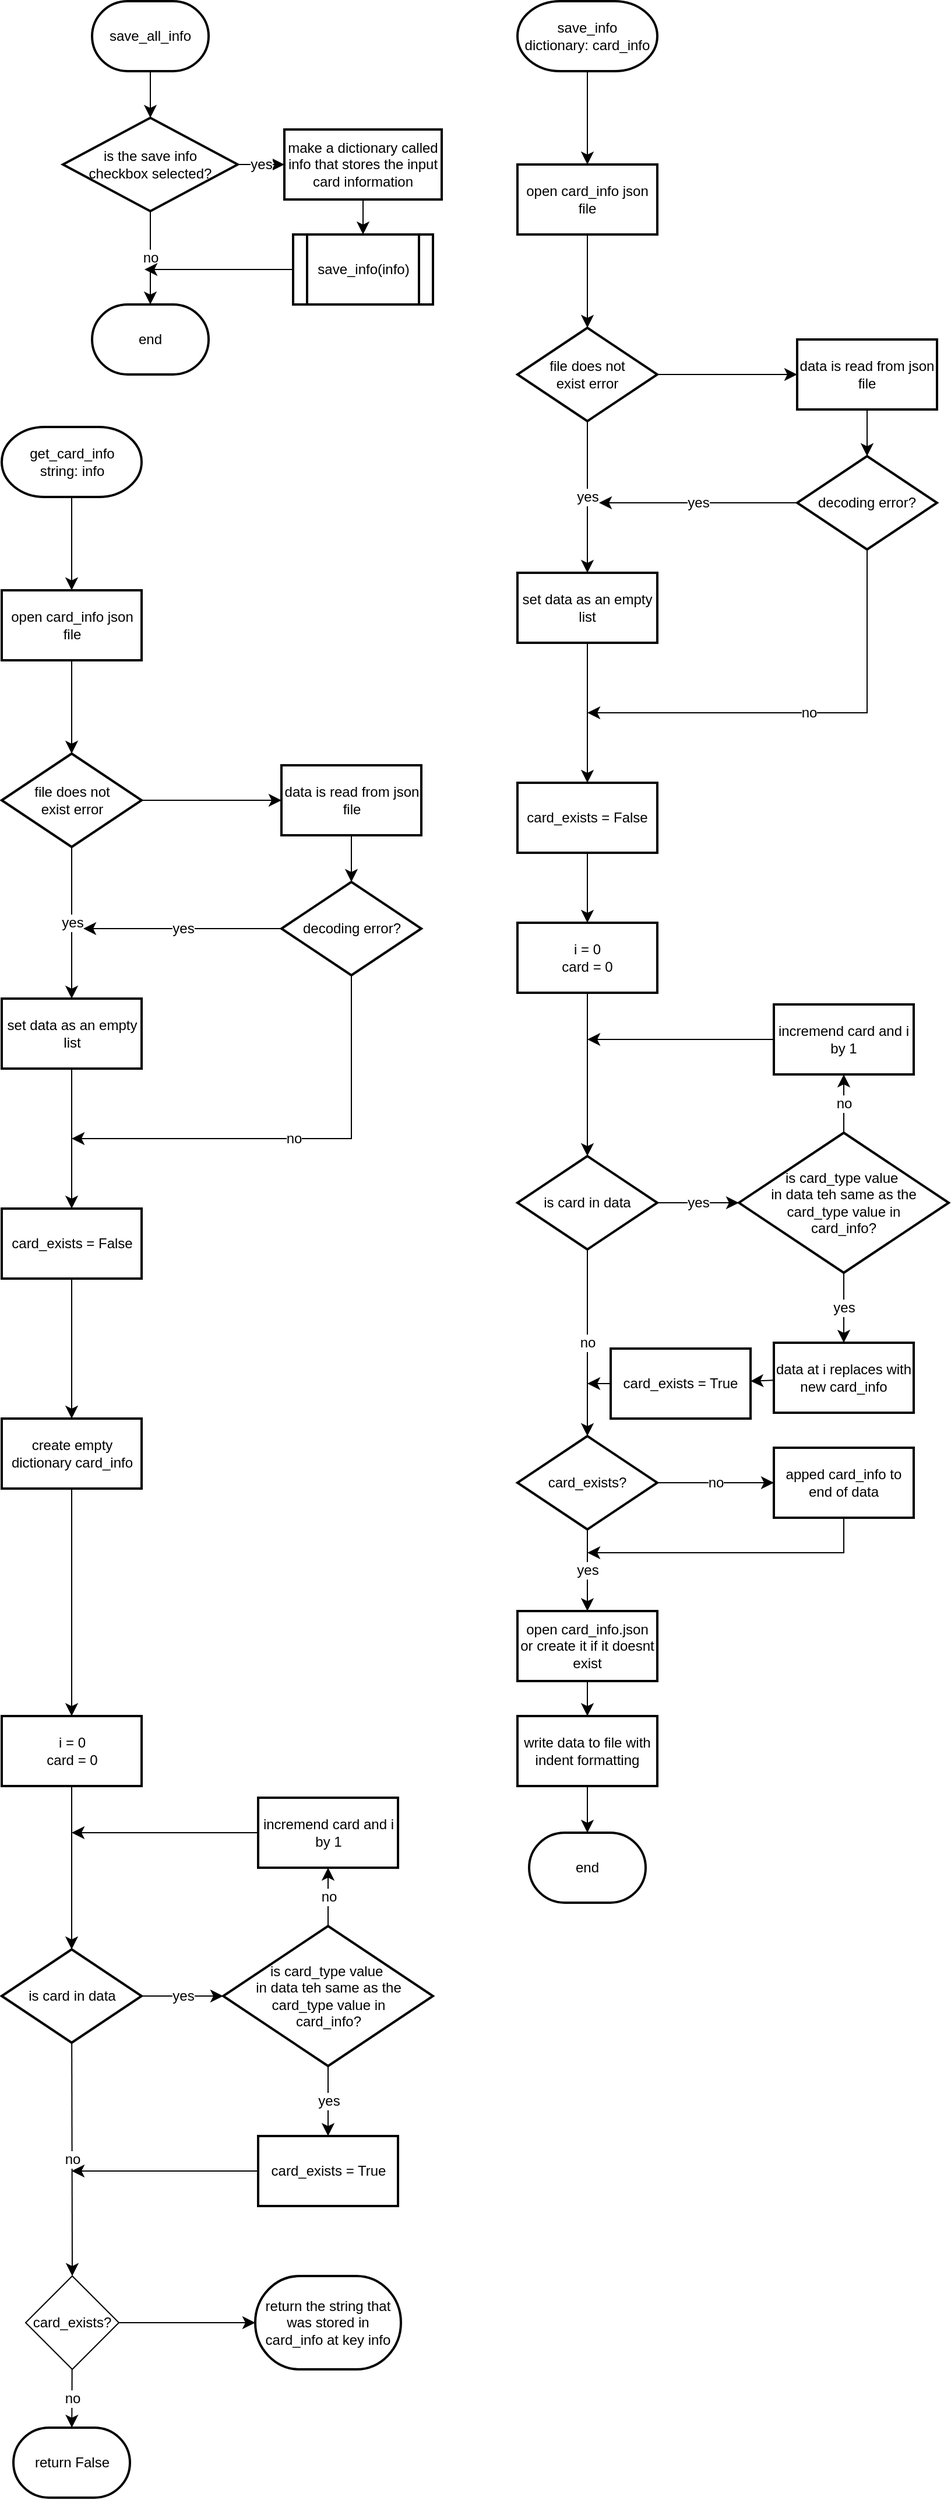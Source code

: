 <mxfile version="24.7.4">
  <diagram id="C5RBs43oDa-KdzZeNtuy" name="Page-1">
    <mxGraphModel dx="495" dy="597" grid="1" gridSize="10" guides="1" tooltips="1" connect="1" arrows="1" fold="1" page="1" pageScale="1" pageWidth="827" pageHeight="1169" math="0" shadow="0">
      <root>
        <mxCell id="WIyWlLk6GJQsqaUBKTNV-0" />
        <mxCell id="WIyWlLk6GJQsqaUBKTNV-1" parent="WIyWlLk6GJQsqaUBKTNV-0" />
        <mxCell id="7br7j0c2H_9cOm_8u2QU-13" value="" style="edgeStyle=none;curved=1;rounded=0;orthogonalLoop=1;jettySize=auto;html=1;fontSize=12;startSize=8;endSize=8;" edge="1" parent="WIyWlLk6GJQsqaUBKTNV-1" source="7br7j0c2H_9cOm_8u2QU-3" target="7br7j0c2H_9cOm_8u2QU-12">
          <mxGeometry relative="1" as="geometry" />
        </mxCell>
        <mxCell id="7br7j0c2H_9cOm_8u2QU-3" value="save_all_info" style="strokeWidth=2;html=1;shape=mxgraph.flowchart.terminator;whiteSpace=wrap;" vertex="1" parent="WIyWlLk6GJQsqaUBKTNV-1">
          <mxGeometry x="85" y="10" width="100" height="60" as="geometry" />
        </mxCell>
        <mxCell id="7br7j0c2H_9cOm_8u2QU-4" value="end" style="strokeWidth=2;html=1;shape=mxgraph.flowchart.terminator;whiteSpace=wrap;" vertex="1" parent="WIyWlLk6GJQsqaUBKTNV-1">
          <mxGeometry x="85" y="270" width="100" height="60" as="geometry" />
        </mxCell>
        <mxCell id="7br7j0c2H_9cOm_8u2QU-16" value="&lt;div&gt;no&lt;/div&gt;" style="edgeStyle=none;curved=1;rounded=0;orthogonalLoop=1;jettySize=auto;html=1;fontSize=12;startSize=8;endSize=8;" edge="1" parent="WIyWlLk6GJQsqaUBKTNV-1" source="7br7j0c2H_9cOm_8u2QU-12" target="7br7j0c2H_9cOm_8u2QU-4">
          <mxGeometry relative="1" as="geometry" />
        </mxCell>
        <mxCell id="7br7j0c2H_9cOm_8u2QU-18" value="yes" style="edgeStyle=none;curved=1;rounded=0;orthogonalLoop=1;jettySize=auto;html=1;fontSize=12;startSize=8;endSize=8;" edge="1" parent="WIyWlLk6GJQsqaUBKTNV-1" source="7br7j0c2H_9cOm_8u2QU-12" target="7br7j0c2H_9cOm_8u2QU-17">
          <mxGeometry relative="1" as="geometry" />
        </mxCell>
        <mxCell id="7br7j0c2H_9cOm_8u2QU-12" value="&lt;div&gt;is the save info&lt;/div&gt;&lt;div&gt;checkbox selected?&lt;/div&gt;" style="rhombus;whiteSpace=wrap;html=1;strokeWidth=2;" vertex="1" parent="WIyWlLk6GJQsqaUBKTNV-1">
          <mxGeometry x="60" y="110" width="150" height="80" as="geometry" />
        </mxCell>
        <mxCell id="7br7j0c2H_9cOm_8u2QU-20" value="" style="edgeStyle=none;curved=1;rounded=0;orthogonalLoop=1;jettySize=auto;html=1;fontSize=12;startSize=8;endSize=8;" edge="1" parent="WIyWlLk6GJQsqaUBKTNV-1" source="7br7j0c2H_9cOm_8u2QU-17" target="7br7j0c2H_9cOm_8u2QU-19">
          <mxGeometry relative="1" as="geometry" />
        </mxCell>
        <mxCell id="7br7j0c2H_9cOm_8u2QU-17" value="&lt;div&gt;make a dictionary called info that stores the input card information&lt;br&gt;&lt;/div&gt;" style="whiteSpace=wrap;html=1;strokeWidth=2;" vertex="1" parent="WIyWlLk6GJQsqaUBKTNV-1">
          <mxGeometry x="250" y="120" width="135" height="60" as="geometry" />
        </mxCell>
        <mxCell id="7br7j0c2H_9cOm_8u2QU-21" style="edgeStyle=none;curved=1;rounded=0;orthogonalLoop=1;jettySize=auto;html=1;fontSize=12;startSize=8;endSize=8;" edge="1" parent="WIyWlLk6GJQsqaUBKTNV-1" source="7br7j0c2H_9cOm_8u2QU-19">
          <mxGeometry relative="1" as="geometry">
            <mxPoint x="130" y="240" as="targetPoint" />
          </mxGeometry>
        </mxCell>
        <mxCell id="7br7j0c2H_9cOm_8u2QU-19" value="save_info(info)" style="shape=process;whiteSpace=wrap;html=1;backgroundOutline=1;strokeWidth=2;" vertex="1" parent="WIyWlLk6GJQsqaUBKTNV-1">
          <mxGeometry x="257.5" y="210" width="120" height="60" as="geometry" />
        </mxCell>
        <mxCell id="7br7j0c2H_9cOm_8u2QU-24" value="" style="edgeStyle=none;curved=1;rounded=0;orthogonalLoop=1;jettySize=auto;html=1;fontSize=12;startSize=8;endSize=8;" edge="1" parent="WIyWlLk6GJQsqaUBKTNV-1" source="7br7j0c2H_9cOm_8u2QU-22" target="7br7j0c2H_9cOm_8u2QU-23">
          <mxGeometry relative="1" as="geometry" />
        </mxCell>
        <mxCell id="7br7j0c2H_9cOm_8u2QU-22" value="&lt;div&gt;save_info&lt;/div&gt;&lt;div&gt;dictionary: card_info&lt;br&gt;&lt;/div&gt;" style="strokeWidth=2;html=1;shape=mxgraph.flowchart.terminator;whiteSpace=wrap;" vertex="1" parent="WIyWlLk6GJQsqaUBKTNV-1">
          <mxGeometry x="450" y="10" width="120" height="60" as="geometry" />
        </mxCell>
        <mxCell id="7br7j0c2H_9cOm_8u2QU-26" value="" style="edgeStyle=none;curved=1;rounded=0;orthogonalLoop=1;jettySize=auto;html=1;fontSize=12;startSize=8;endSize=8;" edge="1" parent="WIyWlLk6GJQsqaUBKTNV-1" source="7br7j0c2H_9cOm_8u2QU-23" target="7br7j0c2H_9cOm_8u2QU-25">
          <mxGeometry relative="1" as="geometry" />
        </mxCell>
        <mxCell id="7br7j0c2H_9cOm_8u2QU-23" value="open card_info json file" style="whiteSpace=wrap;html=1;strokeWidth=2;" vertex="1" parent="WIyWlLk6GJQsqaUBKTNV-1">
          <mxGeometry x="450" y="150" width="120" height="60" as="geometry" />
        </mxCell>
        <mxCell id="7br7j0c2H_9cOm_8u2QU-28" value="yes" style="edgeStyle=none;curved=1;rounded=0;orthogonalLoop=1;jettySize=auto;html=1;fontSize=12;startSize=8;endSize=8;" edge="1" parent="WIyWlLk6GJQsqaUBKTNV-1" source="7br7j0c2H_9cOm_8u2QU-25" target="7br7j0c2H_9cOm_8u2QU-27">
          <mxGeometry relative="1" as="geometry" />
        </mxCell>
        <mxCell id="7br7j0c2H_9cOm_8u2QU-30" value="" style="edgeStyle=none;curved=1;rounded=0;orthogonalLoop=1;jettySize=auto;html=1;fontSize=12;startSize=8;endSize=8;" edge="1" parent="WIyWlLk6GJQsqaUBKTNV-1" source="7br7j0c2H_9cOm_8u2QU-25" target="7br7j0c2H_9cOm_8u2QU-29">
          <mxGeometry relative="1" as="geometry" />
        </mxCell>
        <mxCell id="7br7j0c2H_9cOm_8u2QU-25" value="&lt;div&gt;file does not&lt;/div&gt;&lt;div&gt;exist error&lt;/div&gt;" style="rhombus;whiteSpace=wrap;html=1;strokeWidth=2;" vertex="1" parent="WIyWlLk6GJQsqaUBKTNV-1">
          <mxGeometry x="450" y="290" width="120" height="80" as="geometry" />
        </mxCell>
        <mxCell id="7br7j0c2H_9cOm_8u2QU-35" value="" style="edgeStyle=none;curved=1;rounded=0;orthogonalLoop=1;jettySize=auto;html=1;fontSize=12;startSize=8;endSize=8;" edge="1" parent="WIyWlLk6GJQsqaUBKTNV-1" source="7br7j0c2H_9cOm_8u2QU-27" target="7br7j0c2H_9cOm_8u2QU-34">
          <mxGeometry relative="1" as="geometry" />
        </mxCell>
        <mxCell id="7br7j0c2H_9cOm_8u2QU-27" value="set data as an empty list" style="whiteSpace=wrap;html=1;strokeWidth=2;" vertex="1" parent="WIyWlLk6GJQsqaUBKTNV-1">
          <mxGeometry x="450" y="500" width="120" height="60" as="geometry" />
        </mxCell>
        <mxCell id="7br7j0c2H_9cOm_8u2QU-32" value="" style="edgeStyle=none;curved=1;rounded=0;orthogonalLoop=1;jettySize=auto;html=1;fontSize=12;startSize=8;endSize=8;" edge="1" parent="WIyWlLk6GJQsqaUBKTNV-1" source="7br7j0c2H_9cOm_8u2QU-29" target="7br7j0c2H_9cOm_8u2QU-31">
          <mxGeometry relative="1" as="geometry" />
        </mxCell>
        <mxCell id="7br7j0c2H_9cOm_8u2QU-29" value="data is read from json file" style="whiteSpace=wrap;html=1;strokeWidth=2;" vertex="1" parent="WIyWlLk6GJQsqaUBKTNV-1">
          <mxGeometry x="690" y="300" width="120" height="60" as="geometry" />
        </mxCell>
        <mxCell id="7br7j0c2H_9cOm_8u2QU-33" value="yes" style="edgeStyle=none;curved=1;rounded=0;orthogonalLoop=1;jettySize=auto;html=1;fontSize=12;startSize=8;endSize=8;" edge="1" parent="WIyWlLk6GJQsqaUBKTNV-1" source="7br7j0c2H_9cOm_8u2QU-31">
          <mxGeometry relative="1" as="geometry">
            <mxPoint x="520" y="440" as="targetPoint" />
          </mxGeometry>
        </mxCell>
        <mxCell id="7br7j0c2H_9cOm_8u2QU-36" value="no" style="edgeStyle=orthogonalEdgeStyle;rounded=0;orthogonalLoop=1;jettySize=auto;html=1;fontSize=12;startSize=8;endSize=8;" edge="1" parent="WIyWlLk6GJQsqaUBKTNV-1" source="7br7j0c2H_9cOm_8u2QU-31">
          <mxGeometry relative="1" as="geometry">
            <mxPoint x="510" y="620" as="targetPoint" />
            <Array as="points">
              <mxPoint x="750" y="620" />
            </Array>
          </mxGeometry>
        </mxCell>
        <mxCell id="7br7j0c2H_9cOm_8u2QU-31" value="decoding error?" style="rhombus;whiteSpace=wrap;html=1;strokeWidth=2;" vertex="1" parent="WIyWlLk6GJQsqaUBKTNV-1">
          <mxGeometry x="690" y="400" width="120" height="80" as="geometry" />
        </mxCell>
        <mxCell id="7br7j0c2H_9cOm_8u2QU-38" value="" style="edgeStyle=none;curved=1;rounded=0;orthogonalLoop=1;jettySize=auto;html=1;fontSize=12;startSize=8;endSize=8;" edge="1" parent="WIyWlLk6GJQsqaUBKTNV-1" source="7br7j0c2H_9cOm_8u2QU-34" target="7br7j0c2H_9cOm_8u2QU-37">
          <mxGeometry relative="1" as="geometry" />
        </mxCell>
        <mxCell id="7br7j0c2H_9cOm_8u2QU-34" value="card_exists = False" style="whiteSpace=wrap;html=1;strokeWidth=2;" vertex="1" parent="WIyWlLk6GJQsqaUBKTNV-1">
          <mxGeometry x="450" y="680" width="120" height="60" as="geometry" />
        </mxCell>
        <mxCell id="7br7j0c2H_9cOm_8u2QU-40" value="" style="edgeStyle=none;curved=1;rounded=0;orthogonalLoop=1;jettySize=auto;html=1;fontSize=12;startSize=8;endSize=8;" edge="1" parent="WIyWlLk6GJQsqaUBKTNV-1" source="7br7j0c2H_9cOm_8u2QU-37" target="7br7j0c2H_9cOm_8u2QU-39">
          <mxGeometry relative="1" as="geometry" />
        </mxCell>
        <mxCell id="7br7j0c2H_9cOm_8u2QU-37" value="&lt;div&gt;i = 0&lt;/div&gt;&lt;div&gt;card = 0&lt;br&gt;&lt;/div&gt;" style="whiteSpace=wrap;html=1;strokeWidth=2;" vertex="1" parent="WIyWlLk6GJQsqaUBKTNV-1">
          <mxGeometry x="450" y="800" width="120" height="60" as="geometry" />
        </mxCell>
        <mxCell id="7br7j0c2H_9cOm_8u2QU-42" value="yes" style="edgeStyle=none;curved=1;rounded=0;orthogonalLoop=1;jettySize=auto;html=1;fontSize=12;startSize=8;endSize=8;" edge="1" parent="WIyWlLk6GJQsqaUBKTNV-1" source="7br7j0c2H_9cOm_8u2QU-39" target="7br7j0c2H_9cOm_8u2QU-41">
          <mxGeometry relative="1" as="geometry" />
        </mxCell>
        <mxCell id="7br7j0c2H_9cOm_8u2QU-49" value="no" style="edgeStyle=none;curved=1;rounded=0;orthogonalLoop=1;jettySize=auto;html=1;fontSize=12;startSize=8;endSize=8;" edge="1" parent="WIyWlLk6GJQsqaUBKTNV-1" source="7br7j0c2H_9cOm_8u2QU-39" target="7br7j0c2H_9cOm_8u2QU-48">
          <mxGeometry relative="1" as="geometry" />
        </mxCell>
        <mxCell id="7br7j0c2H_9cOm_8u2QU-39" value="is card in data" style="rhombus;whiteSpace=wrap;html=1;strokeWidth=2;" vertex="1" parent="WIyWlLk6GJQsqaUBKTNV-1">
          <mxGeometry x="450" y="1000" width="120" height="80" as="geometry" />
        </mxCell>
        <mxCell id="7br7j0c2H_9cOm_8u2QU-44" value="yes" style="edgeStyle=none;curved=1;rounded=0;orthogonalLoop=1;jettySize=auto;html=1;fontSize=12;startSize=8;endSize=8;" edge="1" parent="WIyWlLk6GJQsqaUBKTNV-1" source="7br7j0c2H_9cOm_8u2QU-41" target="7br7j0c2H_9cOm_8u2QU-43">
          <mxGeometry relative="1" as="geometry" />
        </mxCell>
        <mxCell id="7br7j0c2H_9cOm_8u2QU-46" value="no" style="edgeStyle=none;curved=1;rounded=0;orthogonalLoop=1;jettySize=auto;html=1;fontSize=12;startSize=8;endSize=8;" edge="1" parent="WIyWlLk6GJQsqaUBKTNV-1" source="7br7j0c2H_9cOm_8u2QU-41" target="7br7j0c2H_9cOm_8u2QU-45">
          <mxGeometry relative="1" as="geometry" />
        </mxCell>
        <mxCell id="7br7j0c2H_9cOm_8u2QU-41" value="&lt;div&gt;is card_type value&amp;nbsp;&lt;/div&gt;&lt;div&gt;in data teh same as the&lt;/div&gt;&lt;div&gt;card_type value in&lt;/div&gt;&lt;div&gt;card_info?&lt;/div&gt;" style="rhombus;whiteSpace=wrap;html=1;strokeWidth=2;" vertex="1" parent="WIyWlLk6GJQsqaUBKTNV-1">
          <mxGeometry x="640" y="980" width="180" height="120" as="geometry" />
        </mxCell>
        <mxCell id="7br7j0c2H_9cOm_8u2QU-102" value="" style="edgeStyle=none;curved=1;rounded=0;orthogonalLoop=1;jettySize=auto;html=1;fontSize=12;startSize=8;endSize=8;" edge="1" parent="WIyWlLk6GJQsqaUBKTNV-1" source="7br7j0c2H_9cOm_8u2QU-43" target="7br7j0c2H_9cOm_8u2QU-101">
          <mxGeometry relative="1" as="geometry" />
        </mxCell>
        <mxCell id="7br7j0c2H_9cOm_8u2QU-43" value="data at i replaces with new card_info" style="whiteSpace=wrap;html=1;strokeWidth=2;" vertex="1" parent="WIyWlLk6GJQsqaUBKTNV-1">
          <mxGeometry x="670" y="1160" width="120" height="60" as="geometry" />
        </mxCell>
        <mxCell id="7br7j0c2H_9cOm_8u2QU-47" style="edgeStyle=none;curved=1;rounded=0;orthogonalLoop=1;jettySize=auto;html=1;fontSize=12;startSize=8;endSize=8;" edge="1" parent="WIyWlLk6GJQsqaUBKTNV-1" source="7br7j0c2H_9cOm_8u2QU-45">
          <mxGeometry relative="1" as="geometry">
            <mxPoint x="510" y="900" as="targetPoint" />
          </mxGeometry>
        </mxCell>
        <mxCell id="7br7j0c2H_9cOm_8u2QU-45" value="incremend card and i by 1" style="whiteSpace=wrap;html=1;strokeWidth=2;" vertex="1" parent="WIyWlLk6GJQsqaUBKTNV-1">
          <mxGeometry x="670" y="870" width="120" height="60" as="geometry" />
        </mxCell>
        <mxCell id="7br7j0c2H_9cOm_8u2QU-52" value="no" style="edgeStyle=none;curved=1;rounded=0;orthogonalLoop=1;jettySize=auto;html=1;fontSize=12;startSize=8;endSize=8;" edge="1" parent="WIyWlLk6GJQsqaUBKTNV-1" source="7br7j0c2H_9cOm_8u2QU-48" target="7br7j0c2H_9cOm_8u2QU-51">
          <mxGeometry relative="1" as="geometry" />
        </mxCell>
        <mxCell id="7br7j0c2H_9cOm_8u2QU-54" value="yes" style="edgeStyle=none;curved=1;rounded=0;orthogonalLoop=1;jettySize=auto;html=1;fontSize=12;startSize=8;endSize=8;" edge="1" parent="WIyWlLk6GJQsqaUBKTNV-1" source="7br7j0c2H_9cOm_8u2QU-48" target="7br7j0c2H_9cOm_8u2QU-53">
          <mxGeometry relative="1" as="geometry" />
        </mxCell>
        <mxCell id="7br7j0c2H_9cOm_8u2QU-48" value="card_exists?" style="rhombus;whiteSpace=wrap;html=1;strokeWidth=2;" vertex="1" parent="WIyWlLk6GJQsqaUBKTNV-1">
          <mxGeometry x="450" y="1240" width="120" height="80" as="geometry" />
        </mxCell>
        <mxCell id="7br7j0c2H_9cOm_8u2QU-55" style="edgeStyle=elbowEdgeStyle;rounded=0;orthogonalLoop=1;jettySize=auto;html=1;fontSize=12;startSize=8;endSize=8;" edge="1" parent="WIyWlLk6GJQsqaUBKTNV-1" source="7br7j0c2H_9cOm_8u2QU-51">
          <mxGeometry relative="1" as="geometry">
            <mxPoint x="510" y="1340" as="targetPoint" />
            <Array as="points">
              <mxPoint x="730" y="1310" />
            </Array>
          </mxGeometry>
        </mxCell>
        <mxCell id="7br7j0c2H_9cOm_8u2QU-51" value="apped card_info to end of data" style="whiteSpace=wrap;html=1;strokeWidth=2;" vertex="1" parent="WIyWlLk6GJQsqaUBKTNV-1">
          <mxGeometry x="670" y="1250" width="120" height="60" as="geometry" />
        </mxCell>
        <mxCell id="7br7j0c2H_9cOm_8u2QU-57" value="" style="edgeStyle=none;curved=1;rounded=0;orthogonalLoop=1;jettySize=auto;html=1;fontSize=12;startSize=8;endSize=8;" edge="1" parent="WIyWlLk6GJQsqaUBKTNV-1" source="7br7j0c2H_9cOm_8u2QU-53" target="7br7j0c2H_9cOm_8u2QU-56">
          <mxGeometry relative="1" as="geometry" />
        </mxCell>
        <mxCell id="7br7j0c2H_9cOm_8u2QU-53" value="&lt;div&gt;open card_info.json&lt;/div&gt;&lt;div&gt;or create it if it doesnt exist&lt;br&gt;&lt;/div&gt;" style="whiteSpace=wrap;html=1;strokeWidth=2;" vertex="1" parent="WIyWlLk6GJQsqaUBKTNV-1">
          <mxGeometry x="450" y="1390" width="120" height="60" as="geometry" />
        </mxCell>
        <mxCell id="7br7j0c2H_9cOm_8u2QU-59" value="" style="edgeStyle=none;curved=1;rounded=0;orthogonalLoop=1;jettySize=auto;html=1;fontSize=12;startSize=8;endSize=8;" edge="1" parent="WIyWlLk6GJQsqaUBKTNV-1" source="7br7j0c2H_9cOm_8u2QU-56" target="7br7j0c2H_9cOm_8u2QU-58">
          <mxGeometry relative="1" as="geometry" />
        </mxCell>
        <mxCell id="7br7j0c2H_9cOm_8u2QU-56" value="write data to file with indent formatting" style="whiteSpace=wrap;html=1;strokeWidth=2;" vertex="1" parent="WIyWlLk6GJQsqaUBKTNV-1">
          <mxGeometry x="450" y="1480" width="120" height="60" as="geometry" />
        </mxCell>
        <mxCell id="7br7j0c2H_9cOm_8u2QU-58" value="end" style="strokeWidth=2;html=1;shape=mxgraph.flowchart.terminator;whiteSpace=wrap;" vertex="1" parent="WIyWlLk6GJQsqaUBKTNV-1">
          <mxGeometry x="460" y="1580" width="100" height="60" as="geometry" />
        </mxCell>
        <mxCell id="7br7j0c2H_9cOm_8u2QU-60" value="" style="edgeStyle=none;curved=1;rounded=0;orthogonalLoop=1;jettySize=auto;html=1;fontSize=12;startSize=8;endSize=8;" edge="1" parent="WIyWlLk6GJQsqaUBKTNV-1" source="7br7j0c2H_9cOm_8u2QU-61" target="7br7j0c2H_9cOm_8u2QU-63">
          <mxGeometry relative="1" as="geometry" />
        </mxCell>
        <mxCell id="7br7j0c2H_9cOm_8u2QU-61" value="&lt;div&gt;get_card_info&lt;/div&gt;&lt;div&gt;string: info&lt;br&gt;&lt;/div&gt;" style="strokeWidth=2;html=1;shape=mxgraph.flowchart.terminator;whiteSpace=wrap;" vertex="1" parent="WIyWlLk6GJQsqaUBKTNV-1">
          <mxGeometry x="7.5" y="375" width="120" height="60" as="geometry" />
        </mxCell>
        <mxCell id="7br7j0c2H_9cOm_8u2QU-62" value="" style="edgeStyle=none;curved=1;rounded=0;orthogonalLoop=1;jettySize=auto;html=1;fontSize=12;startSize=8;endSize=8;" edge="1" parent="WIyWlLk6GJQsqaUBKTNV-1" source="7br7j0c2H_9cOm_8u2QU-63" target="7br7j0c2H_9cOm_8u2QU-66">
          <mxGeometry relative="1" as="geometry" />
        </mxCell>
        <mxCell id="7br7j0c2H_9cOm_8u2QU-63" value="open card_info json file" style="whiteSpace=wrap;html=1;strokeWidth=2;" vertex="1" parent="WIyWlLk6GJQsqaUBKTNV-1">
          <mxGeometry x="7.5" y="515" width="120" height="60" as="geometry" />
        </mxCell>
        <mxCell id="7br7j0c2H_9cOm_8u2QU-64" value="yes" style="edgeStyle=none;curved=1;rounded=0;orthogonalLoop=1;jettySize=auto;html=1;fontSize=12;startSize=8;endSize=8;" edge="1" parent="WIyWlLk6GJQsqaUBKTNV-1" source="7br7j0c2H_9cOm_8u2QU-66" target="7br7j0c2H_9cOm_8u2QU-68">
          <mxGeometry relative="1" as="geometry" />
        </mxCell>
        <mxCell id="7br7j0c2H_9cOm_8u2QU-65" value="" style="edgeStyle=none;curved=1;rounded=0;orthogonalLoop=1;jettySize=auto;html=1;fontSize=12;startSize=8;endSize=8;" edge="1" parent="WIyWlLk6GJQsqaUBKTNV-1" source="7br7j0c2H_9cOm_8u2QU-66" target="7br7j0c2H_9cOm_8u2QU-70">
          <mxGeometry relative="1" as="geometry" />
        </mxCell>
        <mxCell id="7br7j0c2H_9cOm_8u2QU-66" value="&lt;div&gt;file does not&lt;/div&gt;&lt;div&gt;exist error&lt;/div&gt;" style="rhombus;whiteSpace=wrap;html=1;strokeWidth=2;" vertex="1" parent="WIyWlLk6GJQsqaUBKTNV-1">
          <mxGeometry x="7.5" y="655" width="120" height="80" as="geometry" />
        </mxCell>
        <mxCell id="7br7j0c2H_9cOm_8u2QU-67" value="" style="edgeStyle=none;curved=1;rounded=0;orthogonalLoop=1;jettySize=auto;html=1;fontSize=12;startSize=8;endSize=8;" edge="1" parent="WIyWlLk6GJQsqaUBKTNV-1" source="7br7j0c2H_9cOm_8u2QU-68" target="7br7j0c2H_9cOm_8u2QU-75">
          <mxGeometry relative="1" as="geometry" />
        </mxCell>
        <mxCell id="7br7j0c2H_9cOm_8u2QU-68" value="set data as an empty list" style="whiteSpace=wrap;html=1;strokeWidth=2;" vertex="1" parent="WIyWlLk6GJQsqaUBKTNV-1">
          <mxGeometry x="7.5" y="865" width="120" height="60" as="geometry" />
        </mxCell>
        <mxCell id="7br7j0c2H_9cOm_8u2QU-69" value="" style="edgeStyle=none;curved=1;rounded=0;orthogonalLoop=1;jettySize=auto;html=1;fontSize=12;startSize=8;endSize=8;" edge="1" parent="WIyWlLk6GJQsqaUBKTNV-1" source="7br7j0c2H_9cOm_8u2QU-70" target="7br7j0c2H_9cOm_8u2QU-73">
          <mxGeometry relative="1" as="geometry" />
        </mxCell>
        <mxCell id="7br7j0c2H_9cOm_8u2QU-70" value="data is read from json file" style="whiteSpace=wrap;html=1;strokeWidth=2;" vertex="1" parent="WIyWlLk6GJQsqaUBKTNV-1">
          <mxGeometry x="247.5" y="665" width="120" height="60" as="geometry" />
        </mxCell>
        <mxCell id="7br7j0c2H_9cOm_8u2QU-71" value="yes" style="edgeStyle=none;curved=1;rounded=0;orthogonalLoop=1;jettySize=auto;html=1;fontSize=12;startSize=8;endSize=8;" edge="1" parent="WIyWlLk6GJQsqaUBKTNV-1" source="7br7j0c2H_9cOm_8u2QU-73">
          <mxGeometry relative="1" as="geometry">
            <mxPoint x="77.5" y="805" as="targetPoint" />
          </mxGeometry>
        </mxCell>
        <mxCell id="7br7j0c2H_9cOm_8u2QU-72" value="no" style="edgeStyle=orthogonalEdgeStyle;rounded=0;orthogonalLoop=1;jettySize=auto;html=1;fontSize=12;startSize=8;endSize=8;" edge="1" parent="WIyWlLk6GJQsqaUBKTNV-1" source="7br7j0c2H_9cOm_8u2QU-73">
          <mxGeometry relative="1" as="geometry">
            <mxPoint x="67.5" y="985" as="targetPoint" />
            <Array as="points">
              <mxPoint x="307.5" y="985" />
            </Array>
          </mxGeometry>
        </mxCell>
        <mxCell id="7br7j0c2H_9cOm_8u2QU-73" value="decoding error?" style="rhombus;whiteSpace=wrap;html=1;strokeWidth=2;" vertex="1" parent="WIyWlLk6GJQsqaUBKTNV-1">
          <mxGeometry x="247.5" y="765" width="120" height="80" as="geometry" />
        </mxCell>
        <mxCell id="7br7j0c2H_9cOm_8u2QU-99" value="" style="edgeStyle=none;curved=1;rounded=0;orthogonalLoop=1;jettySize=auto;html=1;fontSize=12;startSize=8;endSize=8;" edge="1" parent="WIyWlLk6GJQsqaUBKTNV-1" source="7br7j0c2H_9cOm_8u2QU-75" target="7br7j0c2H_9cOm_8u2QU-98">
          <mxGeometry relative="1" as="geometry" />
        </mxCell>
        <mxCell id="7br7j0c2H_9cOm_8u2QU-75" value="card_exists = False" style="whiteSpace=wrap;html=1;strokeWidth=2;" vertex="1" parent="WIyWlLk6GJQsqaUBKTNV-1">
          <mxGeometry x="7.5" y="1045" width="120" height="60" as="geometry" />
        </mxCell>
        <mxCell id="7br7j0c2H_9cOm_8u2QU-76" value="" style="edgeStyle=none;curved=1;rounded=0;orthogonalLoop=1;jettySize=auto;html=1;fontSize=12;startSize=8;endSize=8;" edge="1" parent="WIyWlLk6GJQsqaUBKTNV-1" source="7br7j0c2H_9cOm_8u2QU-77" target="7br7j0c2H_9cOm_8u2QU-80">
          <mxGeometry relative="1" as="geometry" />
        </mxCell>
        <mxCell id="7br7j0c2H_9cOm_8u2QU-77" value="&lt;div&gt;i = 0&lt;/div&gt;&lt;div&gt;card = 0&lt;br&gt;&lt;/div&gt;" style="whiteSpace=wrap;html=1;strokeWidth=2;" vertex="1" parent="WIyWlLk6GJQsqaUBKTNV-1">
          <mxGeometry x="7.5" y="1480" width="120" height="60" as="geometry" />
        </mxCell>
        <mxCell id="7br7j0c2H_9cOm_8u2QU-78" value="yes" style="edgeStyle=none;curved=1;rounded=0;orthogonalLoop=1;jettySize=auto;html=1;fontSize=12;startSize=8;endSize=8;" edge="1" parent="WIyWlLk6GJQsqaUBKTNV-1" source="7br7j0c2H_9cOm_8u2QU-80" target="7br7j0c2H_9cOm_8u2QU-83">
          <mxGeometry relative="1" as="geometry" />
        </mxCell>
        <mxCell id="7br7j0c2H_9cOm_8u2QU-79" value="no" style="edgeStyle=none;curved=1;rounded=0;orthogonalLoop=1;jettySize=auto;html=1;fontSize=12;startSize=8;endSize=8;entryX=0.5;entryY=0;entryDx=0;entryDy=0;" edge="1" parent="WIyWlLk6GJQsqaUBKTNV-1" source="7br7j0c2H_9cOm_8u2QU-80" target="7br7j0c2H_9cOm_8u2QU-105">
          <mxGeometry relative="1" as="geometry">
            <mxPoint x="68" y="1950" as="targetPoint" />
          </mxGeometry>
        </mxCell>
        <mxCell id="7br7j0c2H_9cOm_8u2QU-80" value="is card in data" style="rhombus;whiteSpace=wrap;html=1;strokeWidth=2;" vertex="1" parent="WIyWlLk6GJQsqaUBKTNV-1">
          <mxGeometry x="7.5" y="1680" width="120" height="80" as="geometry" />
        </mxCell>
        <mxCell id="7br7j0c2H_9cOm_8u2QU-81" value="yes" style="edgeStyle=none;curved=1;rounded=0;orthogonalLoop=1;jettySize=auto;html=1;fontSize=12;startSize=8;endSize=8;" edge="1" parent="WIyWlLk6GJQsqaUBKTNV-1" source="7br7j0c2H_9cOm_8u2QU-83" target="7br7j0c2H_9cOm_8u2QU-85">
          <mxGeometry relative="1" as="geometry" />
        </mxCell>
        <mxCell id="7br7j0c2H_9cOm_8u2QU-82" value="no" style="edgeStyle=none;curved=1;rounded=0;orthogonalLoop=1;jettySize=auto;html=1;fontSize=12;startSize=8;endSize=8;" edge="1" parent="WIyWlLk6GJQsqaUBKTNV-1" source="7br7j0c2H_9cOm_8u2QU-83" target="7br7j0c2H_9cOm_8u2QU-87">
          <mxGeometry relative="1" as="geometry" />
        </mxCell>
        <mxCell id="7br7j0c2H_9cOm_8u2QU-83" value="&lt;div&gt;is card_type value&amp;nbsp;&lt;/div&gt;&lt;div&gt;in data teh same as the&lt;/div&gt;&lt;div&gt;card_type value in&lt;/div&gt;&lt;div&gt;card_info?&lt;/div&gt;" style="rhombus;whiteSpace=wrap;html=1;strokeWidth=2;" vertex="1" parent="WIyWlLk6GJQsqaUBKTNV-1">
          <mxGeometry x="197.5" y="1660" width="180" height="120" as="geometry" />
        </mxCell>
        <mxCell id="7br7j0c2H_9cOm_8u2QU-84" style="edgeStyle=none;curved=1;rounded=0;orthogonalLoop=1;jettySize=auto;html=1;fontSize=12;startSize=8;endSize=8;" edge="1" parent="WIyWlLk6GJQsqaUBKTNV-1" source="7br7j0c2H_9cOm_8u2QU-85">
          <mxGeometry relative="1" as="geometry">
            <mxPoint x="67.5" y="1870" as="targetPoint" />
          </mxGeometry>
        </mxCell>
        <mxCell id="7br7j0c2H_9cOm_8u2QU-85" value="card_exists = True" style="whiteSpace=wrap;html=1;strokeWidth=2;" vertex="1" parent="WIyWlLk6GJQsqaUBKTNV-1">
          <mxGeometry x="227.5" y="1840" width="120" height="60" as="geometry" />
        </mxCell>
        <mxCell id="7br7j0c2H_9cOm_8u2QU-86" style="edgeStyle=none;curved=1;rounded=0;orthogonalLoop=1;jettySize=auto;html=1;fontSize=12;startSize=8;endSize=8;" edge="1" parent="WIyWlLk6GJQsqaUBKTNV-1" source="7br7j0c2H_9cOm_8u2QU-87">
          <mxGeometry relative="1" as="geometry">
            <mxPoint x="67.5" y="1580" as="targetPoint" />
          </mxGeometry>
        </mxCell>
        <mxCell id="7br7j0c2H_9cOm_8u2QU-87" value="incremend card and i by 1" style="whiteSpace=wrap;html=1;strokeWidth=2;" vertex="1" parent="WIyWlLk6GJQsqaUBKTNV-1">
          <mxGeometry x="227.5" y="1550" width="120" height="60" as="geometry" />
        </mxCell>
        <mxCell id="7br7j0c2H_9cOm_8u2QU-97" value="return False" style="strokeWidth=2;html=1;shape=mxgraph.flowchart.terminator;whiteSpace=wrap;" vertex="1" parent="WIyWlLk6GJQsqaUBKTNV-1">
          <mxGeometry x="17.5" y="2090" width="100" height="60" as="geometry" />
        </mxCell>
        <mxCell id="7br7j0c2H_9cOm_8u2QU-100" style="edgeStyle=none;curved=1;rounded=0;orthogonalLoop=1;jettySize=auto;html=1;fontSize=12;startSize=8;endSize=8;" edge="1" parent="WIyWlLk6GJQsqaUBKTNV-1" source="7br7j0c2H_9cOm_8u2QU-98" target="7br7j0c2H_9cOm_8u2QU-77">
          <mxGeometry relative="1" as="geometry" />
        </mxCell>
        <mxCell id="7br7j0c2H_9cOm_8u2QU-98" value="create empty dictionary card_info" style="whiteSpace=wrap;html=1;strokeWidth=2;" vertex="1" parent="WIyWlLk6GJQsqaUBKTNV-1">
          <mxGeometry x="7.5" y="1225" width="120" height="60" as="geometry" />
        </mxCell>
        <mxCell id="7br7j0c2H_9cOm_8u2QU-103" style="edgeStyle=none;curved=1;rounded=0;orthogonalLoop=1;jettySize=auto;html=1;fontSize=12;startSize=8;endSize=8;" edge="1" parent="WIyWlLk6GJQsqaUBKTNV-1" source="7br7j0c2H_9cOm_8u2QU-101">
          <mxGeometry relative="1" as="geometry">
            <mxPoint x="510" y="1195" as="targetPoint" />
          </mxGeometry>
        </mxCell>
        <mxCell id="7br7j0c2H_9cOm_8u2QU-101" value="card_exists = True" style="whiteSpace=wrap;html=1;strokeWidth=2;" vertex="1" parent="WIyWlLk6GJQsqaUBKTNV-1">
          <mxGeometry x="530" y="1165" width="120" height="60" as="geometry" />
        </mxCell>
        <mxCell id="7br7j0c2H_9cOm_8u2QU-106" value="no" style="edgeStyle=none;curved=1;rounded=0;orthogonalLoop=1;jettySize=auto;html=1;fontSize=12;startSize=8;endSize=8;" edge="1" parent="WIyWlLk6GJQsqaUBKTNV-1" source="7br7j0c2H_9cOm_8u2QU-105" target="7br7j0c2H_9cOm_8u2QU-97">
          <mxGeometry relative="1" as="geometry" />
        </mxCell>
        <mxCell id="7br7j0c2H_9cOm_8u2QU-108" value="" style="edgeStyle=none;curved=1;rounded=0;orthogonalLoop=1;jettySize=auto;html=1;fontSize=12;startSize=8;endSize=8;" edge="1" parent="WIyWlLk6GJQsqaUBKTNV-1" source="7br7j0c2H_9cOm_8u2QU-105" target="7br7j0c2H_9cOm_8u2QU-107">
          <mxGeometry relative="1" as="geometry" />
        </mxCell>
        <mxCell id="7br7j0c2H_9cOm_8u2QU-105" value="card_exists?" style="rhombus;whiteSpace=wrap;html=1;" vertex="1" parent="WIyWlLk6GJQsqaUBKTNV-1">
          <mxGeometry x="28" y="1960" width="80" height="80" as="geometry" />
        </mxCell>
        <mxCell id="7br7j0c2H_9cOm_8u2QU-107" value="return the string that was stored in card_info at key info" style="strokeWidth=2;html=1;shape=mxgraph.flowchart.terminator;whiteSpace=wrap;" vertex="1" parent="WIyWlLk6GJQsqaUBKTNV-1">
          <mxGeometry x="225" y="1960" width="125" height="80" as="geometry" />
        </mxCell>
      </root>
    </mxGraphModel>
  </diagram>
</mxfile>

